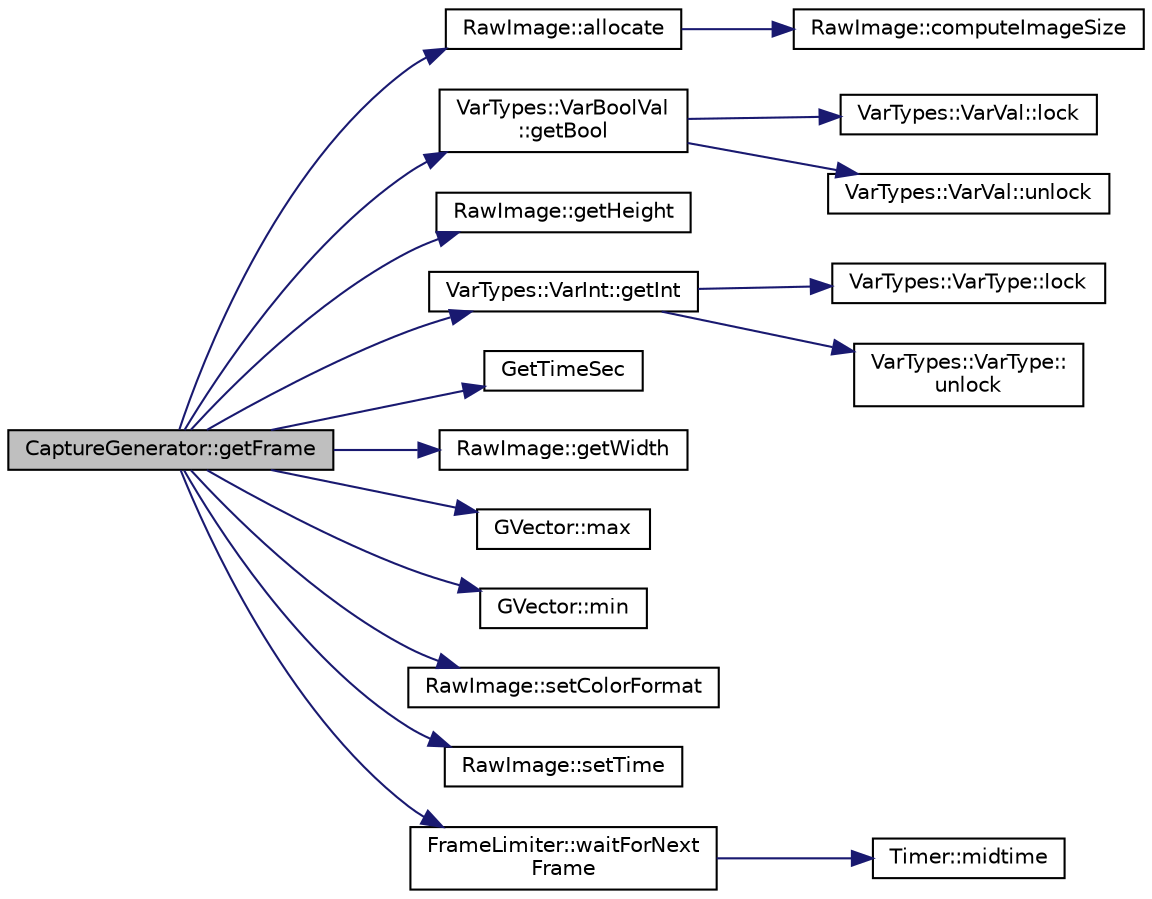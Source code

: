digraph "CaptureGenerator::getFrame"
{
 // INTERACTIVE_SVG=YES
  edge [fontname="Helvetica",fontsize="10",labelfontname="Helvetica",labelfontsize="10"];
  node [fontname="Helvetica",fontsize="10",shape=record];
  rankdir="LR";
  Node1 [label="CaptureGenerator::getFrame",height=0.2,width=0.4,color="black", fillcolor="grey75", style="filled", fontcolor="black"];
  Node1 -> Node2 [color="midnightblue",fontsize="10",style="solid",fontname="Helvetica"];
  Node2 [label="RawImage::allocate",height=0.2,width=0.4,color="black", fillcolor="white", style="filled",URL="$d0/d14/class_raw_image.html#aafbe8d95c98dc5cdb300822447b882a0"];
  Node2 -> Node3 [color="midnightblue",fontsize="10",style="solid",fontname="Helvetica"];
  Node3 [label="RawImage::computeImageSize",height=0.2,width=0.4,color="black", fillcolor="white", style="filled",URL="$d0/d14/class_raw_image.html#a8b54701df9dc9d0d024b959966ec3714"];
  Node1 -> Node4 [color="midnightblue",fontsize="10",style="solid",fontname="Helvetica"];
  Node4 [label="VarTypes::VarBoolVal\l::getBool",height=0.2,width=0.4,color="black", fillcolor="white", style="filled",URL="$d8/d0a/class_var_types_1_1_var_bool_val.html#aa06eade87e8f3799adddde73001ba94b",tooltip="return the boolean value "];
  Node4 -> Node5 [color="midnightblue",fontsize="10",style="solid",fontname="Helvetica"];
  Node5 [label="VarTypes::VarVal::lock",height=0.2,width=0.4,color="black", fillcolor="white", style="filled",URL="$d6/de8/class_var_types_1_1_var_val.html#a687df377b593f5ab5ac0b26d22728d4a"];
  Node4 -> Node6 [color="midnightblue",fontsize="10",style="solid",fontname="Helvetica"];
  Node6 [label="VarTypes::VarVal::unlock",height=0.2,width=0.4,color="black", fillcolor="white", style="filled",URL="$d6/de8/class_var_types_1_1_var_val.html#a6f1d886beb58366ce6c157b224ff26f8"];
  Node1 -> Node7 [color="midnightblue",fontsize="10",style="solid",fontname="Helvetica"];
  Node7 [label="RawImage::getHeight",height=0.2,width=0.4,color="black", fillcolor="white", style="filled",URL="$d0/d14/class_raw_image.html#a1ea4625ff40ee5bc6efbfecf474b17ea"];
  Node1 -> Node8 [color="midnightblue",fontsize="10",style="solid",fontname="Helvetica"];
  Node8 [label="VarTypes::VarInt::getInt",height=0.2,width=0.4,color="black", fillcolor="white", style="filled",URL="$d0/d6c/class_var_types_1_1_var_int.html#a28e54804076ef060827761e22e15ab1f"];
  Node8 -> Node9 [color="midnightblue",fontsize="10",style="solid",fontname="Helvetica"];
  Node9 [label="VarTypes::VarType::lock",height=0.2,width=0.4,color="black", fillcolor="white", style="filled",URL="$d4/d59/class_var_types_1_1_var_type.html#ae3cc30264a849e50988b92ed305d80d2"];
  Node8 -> Node10 [color="midnightblue",fontsize="10",style="solid",fontname="Helvetica"];
  Node10 [label="VarTypes::VarType::\lunlock",height=0.2,width=0.4,color="black", fillcolor="white", style="filled",URL="$d4/d59/class_var_types_1_1_var_type.html#aa879148410da333f6b9bf5c5e58fbad8"];
  Node1 -> Node11 [color="midnightblue",fontsize="10",style="solid",fontname="Helvetica"];
  Node11 [label="GetTimeSec",height=0.2,width=0.4,color="black", fillcolor="white", style="filled",URL="$dd/d45/ssl-vision_2src_2shared_2util_2timer_8h.html#aed5e107931778acf0dec4d53809130b4"];
  Node1 -> Node12 [color="midnightblue",fontsize="10",style="solid",fontname="Helvetica"];
  Node12 [label="RawImage::getWidth",height=0.2,width=0.4,color="black", fillcolor="white", style="filled",URL="$d0/d14/class_raw_image.html#a11b26ab9a3b7a7bee8f0eeb3c567b852"];
  Node1 -> Node13 [color="midnightblue",fontsize="10",style="solid",fontname="Helvetica"];
  Node13 [label="GVector::max",height=0.2,width=0.4,color="black", fillcolor="white", style="filled",URL="$d5/da9/namespace_g_vector.html#a1223529a5f19606fa1f0bb39404a9ec3"];
  Node1 -> Node14 [color="midnightblue",fontsize="10",style="solid",fontname="Helvetica"];
  Node14 [label="GVector::min",height=0.2,width=0.4,color="black", fillcolor="white", style="filled",URL="$d5/da9/namespace_g_vector.html#a79b77964e0a1ea74cc1ca2048991fb73"];
  Node1 -> Node15 [color="midnightblue",fontsize="10",style="solid",fontname="Helvetica"];
  Node15 [label="RawImage::setColorFormat",height=0.2,width=0.4,color="black", fillcolor="white", style="filled",URL="$d0/d14/class_raw_image.html#ae31fbd81eb34ec7b6368965b3e570cb8"];
  Node1 -> Node16 [color="midnightblue",fontsize="10",style="solid",fontname="Helvetica"];
  Node16 [label="RawImage::setTime",height=0.2,width=0.4,color="black", fillcolor="white", style="filled",URL="$d0/d14/class_raw_image.html#ac774b70a0753a6ad4a9e39353e4954da"];
  Node1 -> Node17 [color="midnightblue",fontsize="10",style="solid",fontname="Helvetica"];
  Node17 [label="FrameLimiter::waitForNext\lFrame",height=0.2,width=0.4,color="black", fillcolor="white", style="filled",URL="$df/d48/class_frame_limiter.html#aca97eac575c670550cfe55c52941cde7"];
  Node17 -> Node18 [color="midnightblue",fontsize="10",style="solid",fontname="Helvetica"];
  Node18 [label="Timer::midtime",height=0.2,width=0.4,color="black", fillcolor="white", style="filled",URL="$d8/d08/class_timer.html#a6035d8c8c5b06c39e299e4568b3136c8"];
}
